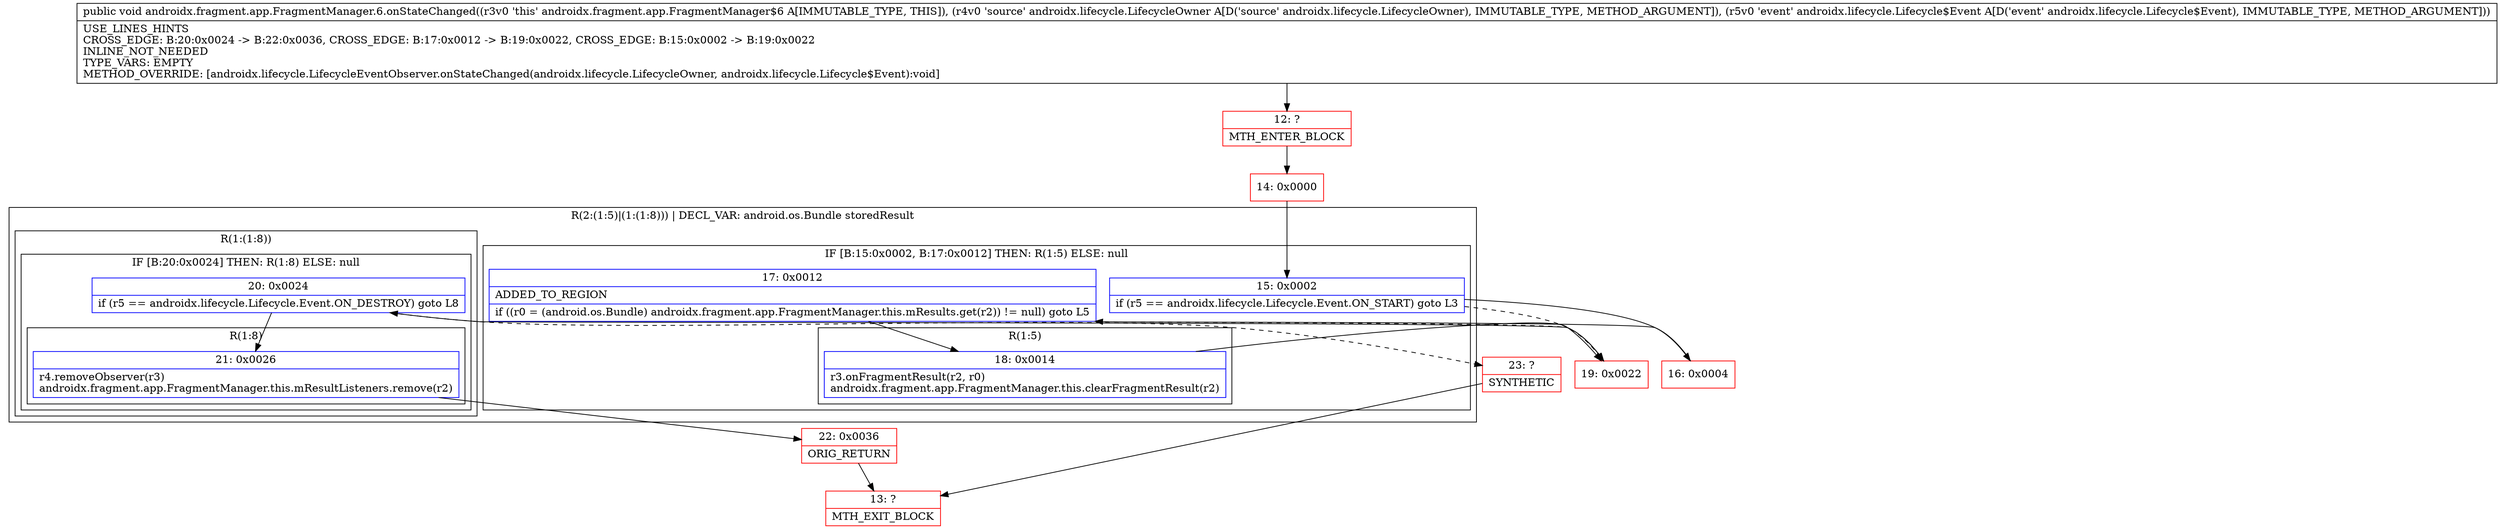 digraph "CFG forandroidx.fragment.app.FragmentManager.6.onStateChanged(Landroidx\/lifecycle\/LifecycleOwner;Landroidx\/lifecycle\/Lifecycle$Event;)V" {
subgraph cluster_Region_1260782172 {
label = "R(2:(1:5)|(1:(1:8))) | DECL_VAR: android.os.Bundle storedResult\l";
node [shape=record,color=blue];
subgraph cluster_IfRegion_1338959655 {
label = "IF [B:15:0x0002, B:17:0x0012] THEN: R(1:5) ELSE: null";
node [shape=record,color=blue];
Node_15 [shape=record,label="{15\:\ 0x0002|if (r5 == androidx.lifecycle.Lifecycle.Event.ON_START) goto L3\l}"];
Node_17 [shape=record,label="{17\:\ 0x0012|ADDED_TO_REGION\l|if ((r0 = (android.os.Bundle) androidx.fragment.app.FragmentManager.this.mResults.get(r2)) != null) goto L5\l}"];
subgraph cluster_Region_1124976947 {
label = "R(1:5)";
node [shape=record,color=blue];
Node_18 [shape=record,label="{18\:\ 0x0014|r3.onFragmentResult(r2, r0)\landroidx.fragment.app.FragmentManager.this.clearFragmentResult(r2)\l}"];
}
}
subgraph cluster_Region_1648650304 {
label = "R(1:(1:8))";
node [shape=record,color=blue];
subgraph cluster_IfRegion_428585654 {
label = "IF [B:20:0x0024] THEN: R(1:8) ELSE: null";
node [shape=record,color=blue];
Node_20 [shape=record,label="{20\:\ 0x0024|if (r5 == androidx.lifecycle.Lifecycle.Event.ON_DESTROY) goto L8\l}"];
subgraph cluster_Region_558139775 {
label = "R(1:8)";
node [shape=record,color=blue];
Node_21 [shape=record,label="{21\:\ 0x0026|r4.removeObserver(r3)\landroidx.fragment.app.FragmentManager.this.mResultListeners.remove(r2)\l}"];
}
}
}
}
Node_12 [shape=record,color=red,label="{12\:\ ?|MTH_ENTER_BLOCK\l}"];
Node_14 [shape=record,color=red,label="{14\:\ 0x0000}"];
Node_16 [shape=record,color=red,label="{16\:\ 0x0004}"];
Node_19 [shape=record,color=red,label="{19\:\ 0x0022}"];
Node_22 [shape=record,color=red,label="{22\:\ 0x0036|ORIG_RETURN\l}"];
Node_13 [shape=record,color=red,label="{13\:\ ?|MTH_EXIT_BLOCK\l}"];
Node_23 [shape=record,color=red,label="{23\:\ ?|SYNTHETIC\l}"];
MethodNode[shape=record,label="{public void androidx.fragment.app.FragmentManager.6.onStateChanged((r3v0 'this' androidx.fragment.app.FragmentManager$6 A[IMMUTABLE_TYPE, THIS]), (r4v0 'source' androidx.lifecycle.LifecycleOwner A[D('source' androidx.lifecycle.LifecycleOwner), IMMUTABLE_TYPE, METHOD_ARGUMENT]), (r5v0 'event' androidx.lifecycle.Lifecycle$Event A[D('event' androidx.lifecycle.Lifecycle$Event), IMMUTABLE_TYPE, METHOD_ARGUMENT]))  | USE_LINES_HINTS\lCROSS_EDGE: B:20:0x0024 \-\> B:22:0x0036, CROSS_EDGE: B:17:0x0012 \-\> B:19:0x0022, CROSS_EDGE: B:15:0x0002 \-\> B:19:0x0022\lINLINE_NOT_NEEDED\lTYPE_VARS: EMPTY\lMETHOD_OVERRIDE: [androidx.lifecycle.LifecycleEventObserver.onStateChanged(androidx.lifecycle.LifecycleOwner, androidx.lifecycle.Lifecycle$Event):void]\l}"];
MethodNode -> Node_12;Node_15 -> Node_16;
Node_15 -> Node_19[style=dashed];
Node_17 -> Node_18;
Node_17 -> Node_19[style=dashed];
Node_18 -> Node_19;
Node_20 -> Node_21;
Node_20 -> Node_23[style=dashed];
Node_21 -> Node_22;
Node_12 -> Node_14;
Node_14 -> Node_15;
Node_16 -> Node_17;
Node_19 -> Node_20;
Node_22 -> Node_13;
Node_23 -> Node_13;
}

